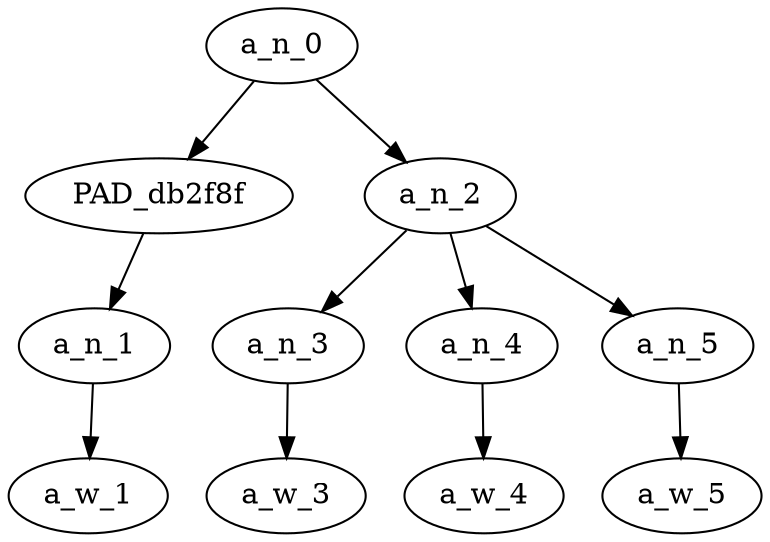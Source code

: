 strict digraph "" {
	a_n_0	[div_dir=-1,
		index=0,
		level=3,
		pos="1.0,3!",
		text_span="[0, 1, 2, 3]",
		value=0.99999997];
	PAD_db2f8f	[div_dir=1,
		index=0,
		level=2,
		pos="0.0,2!",
		text_span="[0]",
		value=0.15322213];
	a_n_0 -> PAD_db2f8f;
	a_n_2	[div_dir=-1,
		index=1,
		level=2,
		pos="2.0,2!",
		text_span="[1, 2, 3]",
		value=0.84573030];
	a_n_0 -> a_n_2;
	a_n_1	[div_dir=1,
		index=0,
		level=1,
		pos="0.0,1!",
		text_span="[0]",
		value=0.15322213];
	PAD_db2f8f -> a_n_1;
	a_w_1	[div_dir=0,
		index=0,
		level=0,
		pos="0,0!",
		text_span="[0]",
		value=just];
	a_n_1 -> a_w_1;
	a_n_3	[div_dir=1,
		index=1,
		level=1,
		pos="1.0,1!",
		text_span="[1]",
		value=0.17167957];
	a_n_2 -> a_n_3;
	a_n_4	[div_dir=1,
		index=2,
		level=1,
		pos="2.0,1!",
		text_span="[2]",
		value=0.21351300];
	a_n_2 -> a_n_4;
	a_n_5	[div_dir=-1,
		index=3,
		level=1,
		pos="3.0,1!",
		text_span="[3]",
		value=0.45909221];
	a_n_2 -> a_n_5;
	a_w_3	[div_dir=0,
		index=1,
		level=0,
		pos="1,0!",
		text_span="[1]",
		value=call];
	a_n_3 -> a_w_3;
	a_w_4	[div_dir=0,
		index=2,
		level=0,
		pos="2,0!",
		text_span="[2]",
		value=them];
	a_n_4 -> a_w_4;
	a_w_5	[div_dir=0,
		index=3,
		level=0,
		pos="3,0!",
		text_span="[3]",
		value=jews];
	a_n_5 -> a_w_5;
}
